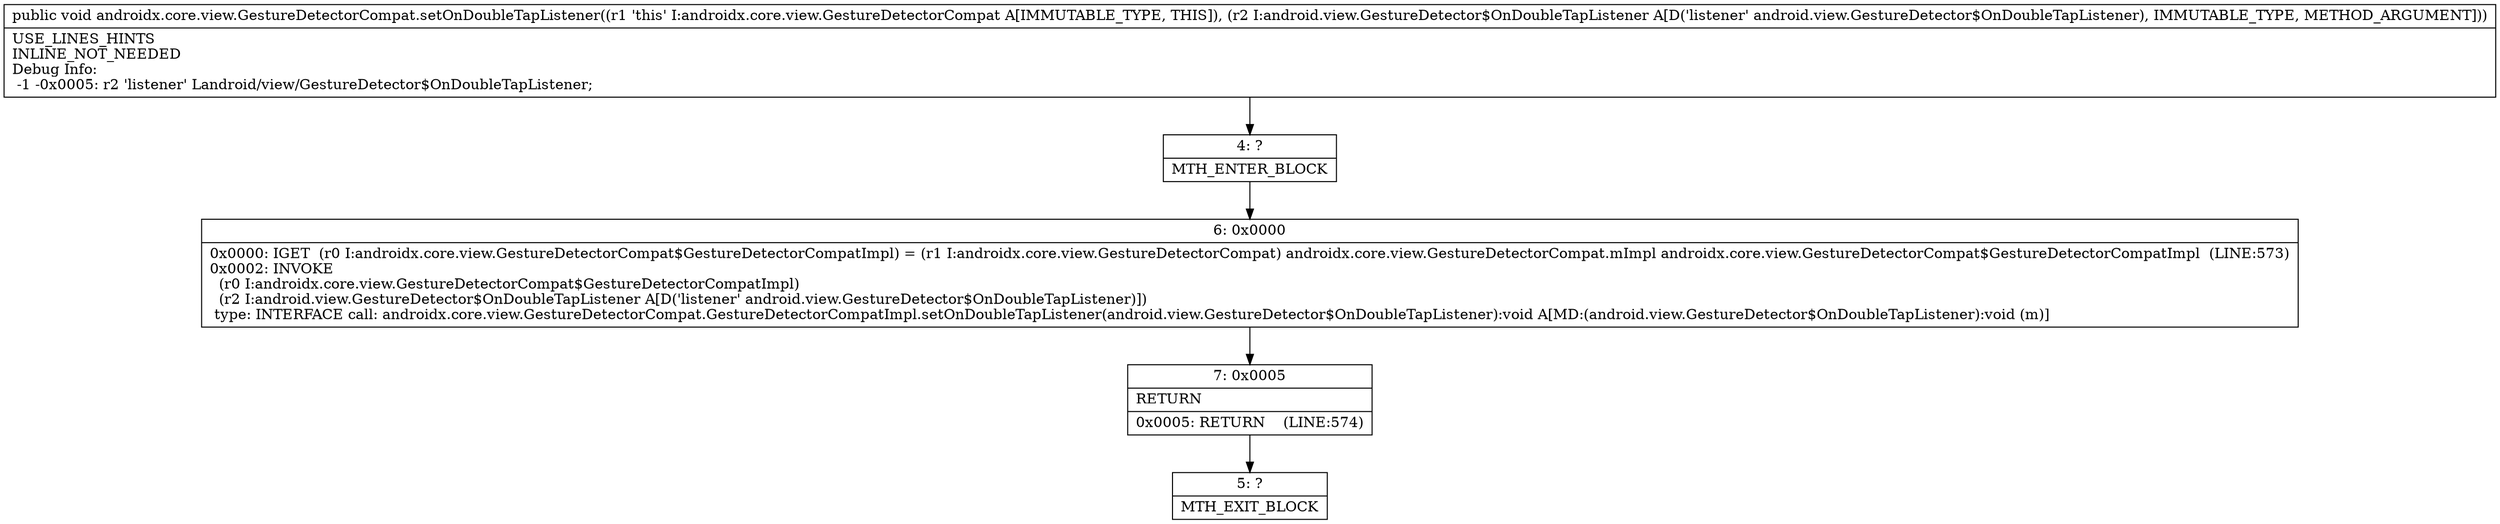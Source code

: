 digraph "CFG forandroidx.core.view.GestureDetectorCompat.setOnDoubleTapListener(Landroid\/view\/GestureDetector$OnDoubleTapListener;)V" {
Node_4 [shape=record,label="{4\:\ ?|MTH_ENTER_BLOCK\l}"];
Node_6 [shape=record,label="{6\:\ 0x0000|0x0000: IGET  (r0 I:androidx.core.view.GestureDetectorCompat$GestureDetectorCompatImpl) = (r1 I:androidx.core.view.GestureDetectorCompat) androidx.core.view.GestureDetectorCompat.mImpl androidx.core.view.GestureDetectorCompat$GestureDetectorCompatImpl  (LINE:573)\l0x0002: INVOKE  \l  (r0 I:androidx.core.view.GestureDetectorCompat$GestureDetectorCompatImpl)\l  (r2 I:android.view.GestureDetector$OnDoubleTapListener A[D('listener' android.view.GestureDetector$OnDoubleTapListener)])\l type: INTERFACE call: androidx.core.view.GestureDetectorCompat.GestureDetectorCompatImpl.setOnDoubleTapListener(android.view.GestureDetector$OnDoubleTapListener):void A[MD:(android.view.GestureDetector$OnDoubleTapListener):void (m)]\l}"];
Node_7 [shape=record,label="{7\:\ 0x0005|RETURN\l|0x0005: RETURN    (LINE:574)\l}"];
Node_5 [shape=record,label="{5\:\ ?|MTH_EXIT_BLOCK\l}"];
MethodNode[shape=record,label="{public void androidx.core.view.GestureDetectorCompat.setOnDoubleTapListener((r1 'this' I:androidx.core.view.GestureDetectorCompat A[IMMUTABLE_TYPE, THIS]), (r2 I:android.view.GestureDetector$OnDoubleTapListener A[D('listener' android.view.GestureDetector$OnDoubleTapListener), IMMUTABLE_TYPE, METHOD_ARGUMENT]))  | USE_LINES_HINTS\lINLINE_NOT_NEEDED\lDebug Info:\l  \-1 \-0x0005: r2 'listener' Landroid\/view\/GestureDetector$OnDoubleTapListener;\l}"];
MethodNode -> Node_4;Node_4 -> Node_6;
Node_6 -> Node_7;
Node_7 -> Node_5;
}

